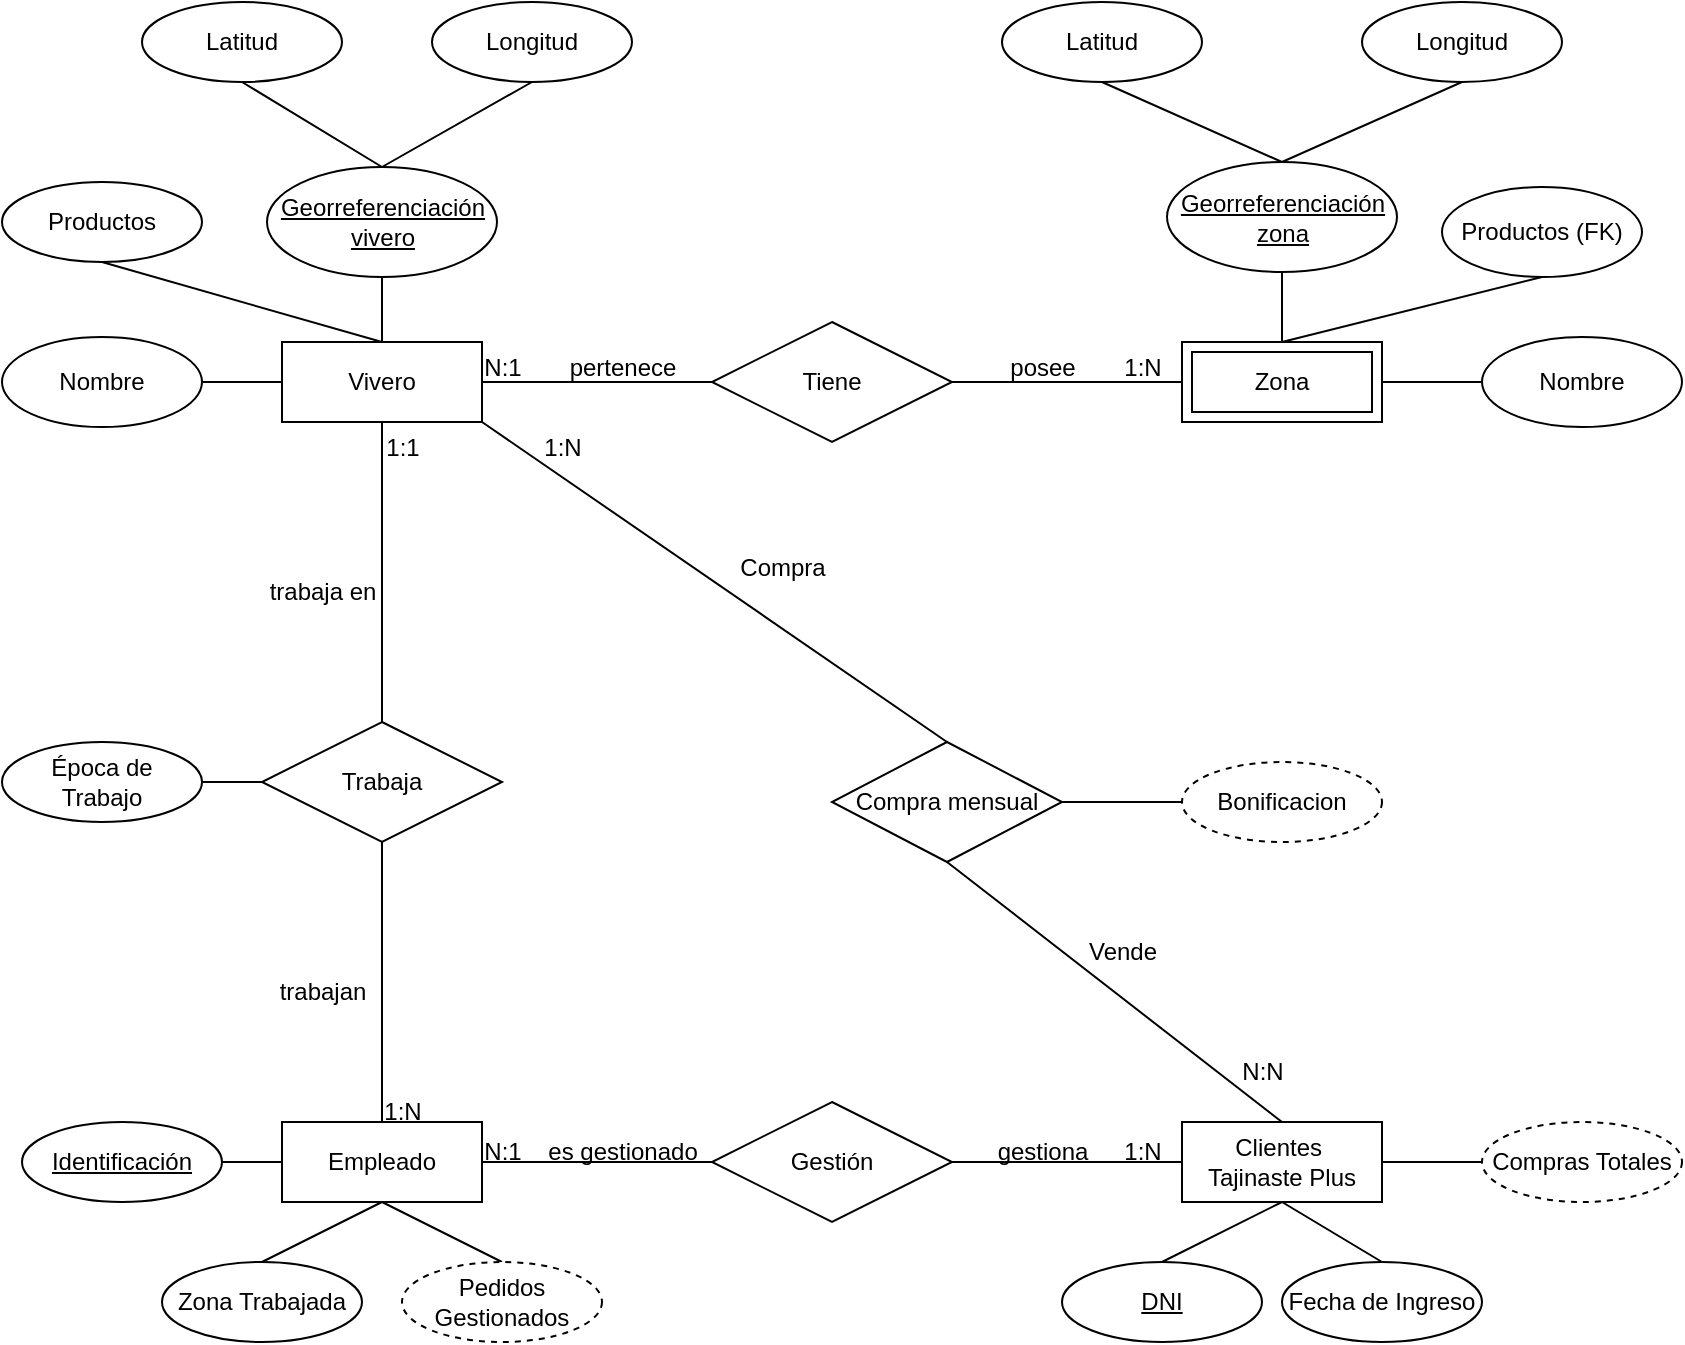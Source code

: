 <mxfile version="24.7.17">
  <diagram id="R2lEEEUBdFMjLlhIrx00" name="Page-1">
    <mxGraphModel grid="1" page="1" gridSize="10" guides="1" tooltips="1" connect="1" arrows="1" fold="1" pageScale="1" pageWidth="850" pageHeight="1100" math="0" shadow="0" extFonts="Permanent Marker^https://fonts.googleapis.com/css?family=Permanent+Marker">
      <root>
        <mxCell id="0" />
        <mxCell id="1" parent="0" />
        <mxCell id="NHeWaSwUiM2406PgDpy3-2" value="Vivero" style="whiteSpace=wrap;html=1;align=center;" vertex="1" parent="1">
          <mxGeometry x="140" y="170" width="100" height="40" as="geometry" />
        </mxCell>
        <mxCell id="NHeWaSwUiM2406PgDpy3-4" value="&lt;u&gt;Georreferenciación zona&lt;/u&gt;" style="ellipse;whiteSpace=wrap;html=1;align=center;" vertex="1" parent="1">
          <mxGeometry x="582.5" y="80" width="115" height="55" as="geometry" />
        </mxCell>
        <mxCell id="NHeWaSwUiM2406PgDpy3-5" value="Latitud" style="ellipse;whiteSpace=wrap;html=1;align=center;" vertex="1" parent="1">
          <mxGeometry x="500" width="100" height="40" as="geometry" />
        </mxCell>
        <mxCell id="NHeWaSwUiM2406PgDpy3-6" value="Longitud" style="ellipse;whiteSpace=wrap;html=1;align=center;" vertex="1" parent="1">
          <mxGeometry x="680" width="100" height="40" as="geometry" />
        </mxCell>
        <mxCell id="NHeWaSwUiM2406PgDpy3-11" value="" style="endArrow=none;html=1;rounded=0;exitX=0.5;exitY=1;exitDx=0;exitDy=0;entryX=0.5;entryY=0;entryDx=0;entryDy=0;" edge="1" parent="1" source="NHeWaSwUiM2406PgDpy3-6" target="NHeWaSwUiM2406PgDpy3-4">
          <mxGeometry relative="1" as="geometry">
            <mxPoint x="400" y="370" as="sourcePoint" />
            <mxPoint x="560" y="370" as="targetPoint" />
          </mxGeometry>
        </mxCell>
        <mxCell id="NHeWaSwUiM2406PgDpy3-12" value="" style="resizable=0;html=1;whiteSpace=wrap;align=right;verticalAlign=bottom;" connectable="0" vertex="1" parent="NHeWaSwUiM2406PgDpy3-11">
          <mxGeometry x="1" relative="1" as="geometry" />
        </mxCell>
        <mxCell id="NHeWaSwUiM2406PgDpy3-13" value="" style="endArrow=none;html=1;rounded=0;exitX=0.5;exitY=1;exitDx=0;exitDy=0;entryX=0.5;entryY=0;entryDx=0;entryDy=0;" edge="1" parent="1" source="NHeWaSwUiM2406PgDpy3-5" target="NHeWaSwUiM2406PgDpy3-4">
          <mxGeometry relative="1" as="geometry">
            <mxPoint x="310" y="20" as="sourcePoint" />
            <mxPoint x="245" y="85" as="targetPoint" />
          </mxGeometry>
        </mxCell>
        <mxCell id="NHeWaSwUiM2406PgDpy3-14" value="" style="resizable=0;html=1;whiteSpace=wrap;align=right;verticalAlign=bottom;" connectable="0" vertex="1" parent="NHeWaSwUiM2406PgDpy3-13">
          <mxGeometry x="1" relative="1" as="geometry" />
        </mxCell>
        <mxCell id="S-kR7vA9aXVw8Hu3PSYM-3" value="Tiene" style="shape=rhombus;perimeter=rhombusPerimeter;whiteSpace=wrap;html=1;align=center;" vertex="1" parent="1">
          <mxGeometry x="355" y="160" width="120" height="60" as="geometry" />
        </mxCell>
        <mxCell id="S-kR7vA9aXVw8Hu3PSYM-4" value="&lt;div&gt;&lt;u&gt;Georreferenciación&lt;/u&gt;&lt;/div&gt;&lt;div&gt;&lt;u&gt;vivero&lt;br&gt;&lt;/u&gt;&lt;/div&gt;" style="ellipse;whiteSpace=wrap;html=1;align=center;" vertex="1" parent="1">
          <mxGeometry x="132.5" y="82.5" width="115" height="55" as="geometry" />
        </mxCell>
        <mxCell id="S-kR7vA9aXVw8Hu3PSYM-5" value="Latitud" style="ellipse;whiteSpace=wrap;html=1;align=center;" vertex="1" parent="1">
          <mxGeometry x="70" width="100" height="40" as="geometry" />
        </mxCell>
        <mxCell id="S-kR7vA9aXVw8Hu3PSYM-6" value="" style="endArrow=none;html=1;rounded=0;exitX=0.5;exitY=1;exitDx=0;exitDy=0;entryX=0.5;entryY=0;entryDx=0;entryDy=0;" edge="1" parent="1" source="S-kR7vA9aXVw8Hu3PSYM-10" target="S-kR7vA9aXVw8Hu3PSYM-4">
          <mxGeometry relative="1" as="geometry">
            <mxPoint x="260" y="30" as="sourcePoint" />
            <mxPoint x="90" y="380" as="targetPoint" />
          </mxGeometry>
        </mxCell>
        <mxCell id="S-kR7vA9aXVw8Hu3PSYM-7" value="" style="resizable=0;html=1;whiteSpace=wrap;align=right;verticalAlign=bottom;" connectable="0" vertex="1" parent="S-kR7vA9aXVw8Hu3PSYM-6">
          <mxGeometry x="1" relative="1" as="geometry" />
        </mxCell>
        <mxCell id="S-kR7vA9aXVw8Hu3PSYM-8" value="" style="endArrow=none;html=1;rounded=0;exitX=0.5;exitY=1;exitDx=0;exitDy=0;entryX=0.5;entryY=0;entryDx=0;entryDy=0;" edge="1" parent="1" source="S-kR7vA9aXVw8Hu3PSYM-5" target="S-kR7vA9aXVw8Hu3PSYM-4">
          <mxGeometry relative="1" as="geometry">
            <mxPoint x="-160" y="30" as="sourcePoint" />
            <mxPoint x="-225" y="95" as="targetPoint" />
          </mxGeometry>
        </mxCell>
        <mxCell id="S-kR7vA9aXVw8Hu3PSYM-9" value="" style="resizable=0;html=1;whiteSpace=wrap;align=right;verticalAlign=bottom;" connectable="0" vertex="1" parent="S-kR7vA9aXVw8Hu3PSYM-8">
          <mxGeometry x="1" relative="1" as="geometry" />
        </mxCell>
        <mxCell id="S-kR7vA9aXVw8Hu3PSYM-10" value="Longitud" style="ellipse;whiteSpace=wrap;html=1;align=center;" vertex="1" parent="1">
          <mxGeometry x="215" width="100" height="40" as="geometry" />
        </mxCell>
        <mxCell id="S-kR7vA9aXVw8Hu3PSYM-11" value="Empleado" style="whiteSpace=wrap;html=1;align=center;" vertex="1" parent="1">
          <mxGeometry x="140" y="560" width="100" height="40" as="geometry" />
        </mxCell>
        <mxCell id="NHeWaSwUiM2406PgDpy3-16" value="" style="endArrow=none;html=1;rounded=0;exitX=0;exitY=0.5;exitDx=0;exitDy=0;entryX=1;entryY=0.5;entryDx=0;entryDy=0;" edge="1" parent="1" source="S-kR7vA9aXVw8Hu3PSYM-3" target="NHeWaSwUiM2406PgDpy3-2">
          <mxGeometry relative="1" as="geometry">
            <mxPoint x="270" y="40" as="sourcePoint" />
            <mxPoint x="180" y="110" as="targetPoint" />
          </mxGeometry>
        </mxCell>
        <mxCell id="NHeWaSwUiM2406PgDpy3-17" value="" style="resizable=0;html=1;whiteSpace=wrap;align=right;verticalAlign=bottom;" connectable="0" vertex="1" parent="NHeWaSwUiM2406PgDpy3-16">
          <mxGeometry x="1" relative="1" as="geometry" />
        </mxCell>
        <mxCell id="NHeWaSwUiM2406PgDpy3-18" value="" style="endArrow=none;html=1;rounded=0;exitX=1;exitY=0.5;exitDx=0;exitDy=0;entryX=0;entryY=0.5;entryDx=0;entryDy=0;" edge="1" parent="1" source="S-kR7vA9aXVw8Hu3PSYM-3">
          <mxGeometry relative="1" as="geometry">
            <mxPoint x="500" y="190" as="sourcePoint" />
            <mxPoint x="590" y="190" as="targetPoint" />
          </mxGeometry>
        </mxCell>
        <mxCell id="NHeWaSwUiM2406PgDpy3-19" value="" style="resizable=0;html=1;whiteSpace=wrap;align=right;verticalAlign=bottom;" connectable="0" vertex="1" parent="NHeWaSwUiM2406PgDpy3-18">
          <mxGeometry x="1" relative="1" as="geometry" />
        </mxCell>
        <mxCell id="S-kR7vA9aXVw8Hu3PSYM-12" value="Zona Trabajada" style="ellipse;whiteSpace=wrap;html=1;align=center;" vertex="1" parent="1">
          <mxGeometry x="80" y="630" width="100" height="40" as="geometry" />
        </mxCell>
        <mxCell id="NHeWaSwUiM2406PgDpy3-20" value="&lt;div&gt;Clientes&amp;nbsp;&lt;/div&gt;&lt;div&gt;Tajinaste Plus&lt;/div&gt;" style="whiteSpace=wrap;html=1;align=center;" vertex="1" parent="1">
          <mxGeometry x="590" y="560" width="100" height="40" as="geometry" />
        </mxCell>
        <mxCell id="NHeWaSwUiM2406PgDpy3-21" value="Productos" style="ellipse;whiteSpace=wrap;html=1;align=center;" vertex="1" parent="1">
          <mxGeometry y="90" width="100" height="40" as="geometry" />
        </mxCell>
        <mxCell id="NHeWaSwUiM2406PgDpy3-22" value="" style="endArrow=none;html=1;rounded=0;exitX=0.5;exitY=1;exitDx=0;exitDy=0;entryX=0.5;entryY=0;entryDx=0;entryDy=0;" edge="1" parent="1" source="NHeWaSwUiM2406PgDpy3-21" target="NHeWaSwUiM2406PgDpy3-2">
          <mxGeometry relative="1" as="geometry">
            <mxPoint x="40" y="135" as="sourcePoint" />
            <mxPoint x="175" y="30" as="targetPoint" />
          </mxGeometry>
        </mxCell>
        <mxCell id="NHeWaSwUiM2406PgDpy3-23" value="" style="resizable=0;html=1;whiteSpace=wrap;align=right;verticalAlign=bottom;" connectable="0" vertex="1" parent="NHeWaSwUiM2406PgDpy3-22">
          <mxGeometry x="1" relative="1" as="geometry" />
        </mxCell>
        <mxCell id="NHeWaSwUiM2406PgDpy3-24" value="" style="endArrow=none;html=1;rounded=0;exitX=0.5;exitY=0;exitDx=0;exitDy=0;entryX=0.5;entryY=1;entryDx=0;entryDy=0;" edge="1" parent="1" source="NHeWaSwUiM2406PgDpy3-2" target="S-kR7vA9aXVw8Hu3PSYM-4">
          <mxGeometry relative="1" as="geometry">
            <mxPoint x="90" y="10" as="sourcePoint" />
            <mxPoint x="185" y="40" as="targetPoint" />
          </mxGeometry>
        </mxCell>
        <mxCell id="NHeWaSwUiM2406PgDpy3-25" value="" style="resizable=0;html=1;whiteSpace=wrap;align=right;verticalAlign=bottom;" connectable="0" vertex="1" parent="NHeWaSwUiM2406PgDpy3-24">
          <mxGeometry x="1" relative="1" as="geometry" />
        </mxCell>
        <mxCell id="NHeWaSwUiM2406PgDpy3-26" value="" style="endArrow=none;html=1;rounded=0;exitX=0.5;exitY=0;exitDx=0;exitDy=0;entryX=0.5;entryY=1;entryDx=0;entryDy=0;" edge="1" parent="1" target="NHeWaSwUiM2406PgDpy3-4">
          <mxGeometry relative="1" as="geometry">
            <mxPoint x="640" y="170" as="sourcePoint" />
            <mxPoint x="265" y="50" as="targetPoint" />
          </mxGeometry>
        </mxCell>
        <mxCell id="NHeWaSwUiM2406PgDpy3-27" value="" style="resizable=0;html=1;whiteSpace=wrap;align=right;verticalAlign=bottom;" connectable="0" vertex="1" parent="NHeWaSwUiM2406PgDpy3-26">
          <mxGeometry x="1" relative="1" as="geometry" />
        </mxCell>
        <mxCell id="NHeWaSwUiM2406PgDpy3-28" value="Productos (FK)" style="ellipse;whiteSpace=wrap;html=1;align=center;" vertex="1" parent="1">
          <mxGeometry x="720" y="92.5" width="100" height="45" as="geometry" />
        </mxCell>
        <mxCell id="NHeWaSwUiM2406PgDpy3-29" value="" style="endArrow=none;html=1;rounded=0;exitX=0.5;exitY=0;exitDx=0;exitDy=0;entryX=0.5;entryY=1;entryDx=0;entryDy=0;" edge="1" parent="1" target="NHeWaSwUiM2406PgDpy3-28">
          <mxGeometry relative="1" as="geometry">
            <mxPoint x="640" y="170" as="sourcePoint" />
            <mxPoint x="650" y="150" as="targetPoint" />
          </mxGeometry>
        </mxCell>
        <mxCell id="NHeWaSwUiM2406PgDpy3-30" value="" style="resizable=0;html=1;whiteSpace=wrap;align=right;verticalAlign=bottom;" connectable="0" vertex="1" parent="NHeWaSwUiM2406PgDpy3-29">
          <mxGeometry x="1" relative="1" as="geometry" />
        </mxCell>
        <mxCell id="NHeWaSwUiM2406PgDpy3-31" value="Nombre" style="ellipse;whiteSpace=wrap;html=1;align=center;" vertex="1" parent="1">
          <mxGeometry x="740" y="167.5" width="100" height="45" as="geometry" />
        </mxCell>
        <mxCell id="NHeWaSwUiM2406PgDpy3-32" value="" style="endArrow=none;html=1;rounded=0;exitX=1;exitY=0.5;exitDx=0;exitDy=0;entryX=0;entryY=0.5;entryDx=0;entryDy=0;" edge="1" parent="1" target="NHeWaSwUiM2406PgDpy3-31">
          <mxGeometry relative="1" as="geometry">
            <mxPoint x="690" y="190" as="sourcePoint" />
            <mxPoint x="780" y="148" as="targetPoint" />
          </mxGeometry>
        </mxCell>
        <mxCell id="NHeWaSwUiM2406PgDpy3-33" value="" style="resizable=0;html=1;whiteSpace=wrap;align=right;verticalAlign=bottom;" connectable="0" vertex="1" parent="NHeWaSwUiM2406PgDpy3-32">
          <mxGeometry x="1" relative="1" as="geometry" />
        </mxCell>
        <mxCell id="NHeWaSwUiM2406PgDpy3-34" value="&lt;div&gt;Época de&lt;/div&gt;&lt;div&gt;Trabajo&lt;br&gt;&lt;/div&gt;" style="ellipse;whiteSpace=wrap;html=1;align=center;" vertex="1" parent="1">
          <mxGeometry y="370" width="100" height="40" as="geometry" />
        </mxCell>
        <mxCell id="NHeWaSwUiM2406PgDpy3-35" value="" style="endArrow=none;html=1;rounded=0;exitX=1;exitY=0.5;exitDx=0;exitDy=0;entryX=0;entryY=0.5;entryDx=0;entryDy=0;" edge="1" parent="1" source="NHeWaSwUiM2406PgDpy3-34" target="NHeWaSwUiM2406PgDpy3-53">
          <mxGeometry relative="1" as="geometry">
            <mxPoint x="-120" y="265" as="sourcePoint" />
            <mxPoint x="5" y="300" as="targetPoint" />
          </mxGeometry>
        </mxCell>
        <mxCell id="NHeWaSwUiM2406PgDpy3-36" value="" style="resizable=0;html=1;whiteSpace=wrap;align=right;verticalAlign=bottom;" connectable="0" vertex="1" parent="NHeWaSwUiM2406PgDpy3-35">
          <mxGeometry x="1" relative="1" as="geometry" />
        </mxCell>
        <mxCell id="NHeWaSwUiM2406PgDpy3-37" value="&lt;u&gt;Identificación&lt;/u&gt;" style="ellipse;whiteSpace=wrap;html=1;align=center;" vertex="1" parent="1">
          <mxGeometry x="10" y="560" width="100" height="40" as="geometry" />
        </mxCell>
        <mxCell id="NHeWaSwUiM2406PgDpy3-38" value="" style="endArrow=none;html=1;rounded=0;exitX=1;exitY=0.5;exitDx=0;exitDy=0;entryX=0;entryY=0.5;entryDx=0;entryDy=0;" edge="1" parent="1" source="NHeWaSwUiM2406PgDpy3-37" target="S-kR7vA9aXVw8Hu3PSYM-11">
          <mxGeometry relative="1" as="geometry">
            <mxPoint x="-70" y="590" as="sourcePoint" />
            <mxPoint x="-45" y="590" as="targetPoint" />
          </mxGeometry>
        </mxCell>
        <mxCell id="NHeWaSwUiM2406PgDpy3-39" value="" style="resizable=0;html=1;whiteSpace=wrap;align=right;verticalAlign=bottom;" connectable="0" vertex="1" parent="NHeWaSwUiM2406PgDpy3-38">
          <mxGeometry x="1" relative="1" as="geometry" />
        </mxCell>
        <mxCell id="NHeWaSwUiM2406PgDpy3-40" value="Zona" style="shape=ext;margin=3;double=1;whiteSpace=wrap;html=1;align=center;" vertex="1" parent="1">
          <mxGeometry x="590" y="170" width="100" height="40" as="geometry" />
        </mxCell>
        <mxCell id="NHeWaSwUiM2406PgDpy3-42" value="&lt;u&gt;DNI&lt;/u&gt;" style="ellipse;whiteSpace=wrap;html=1;align=center;" vertex="1" parent="1">
          <mxGeometry x="530" y="630" width="100" height="40" as="geometry" />
        </mxCell>
        <mxCell id="NHeWaSwUiM2406PgDpy3-43" value="" style="endArrow=none;html=1;rounded=0;exitX=0.5;exitY=0;exitDx=0;exitDy=0;entryX=0.5;entryY=1;entryDx=0;entryDy=0;" edge="1" parent="1" source="NHeWaSwUiM2406PgDpy3-42" target="NHeWaSwUiM2406PgDpy3-20">
          <mxGeometry relative="1" as="geometry">
            <mxPoint x="190" y="650" as="sourcePoint" />
            <mxPoint x="215" y="610" as="targetPoint" />
          </mxGeometry>
        </mxCell>
        <mxCell id="NHeWaSwUiM2406PgDpy3-44" value="" style="resizable=0;html=1;whiteSpace=wrap;align=right;verticalAlign=bottom;" connectable="0" vertex="1" parent="NHeWaSwUiM2406PgDpy3-43">
          <mxGeometry x="1" relative="1" as="geometry" />
        </mxCell>
        <mxCell id="4V5r-c2HELNT28u90cOD-1" value="" style="endArrow=none;html=1;rounded=0;exitX=0.5;exitY=0;exitDx=0;exitDy=0;entryX=0.5;entryY=1;entryDx=0;entryDy=0;" edge="1" parent="1" source="S-kR7vA9aXVw8Hu3PSYM-12" target="S-kR7vA9aXVw8Hu3PSYM-11">
          <mxGeometry relative="1" as="geometry">
            <mxPoint x="-70" y="650" as="sourcePoint" />
            <mxPoint x="-45" y="610" as="targetPoint" />
            <Array as="points" />
          </mxGeometry>
        </mxCell>
        <mxCell id="4V5r-c2HELNT28u90cOD-2" value="" style="resizable=0;html=1;whiteSpace=wrap;align=right;verticalAlign=bottom;" connectable="0" vertex="1" parent="4V5r-c2HELNT28u90cOD-1">
          <mxGeometry x="1" relative="1" as="geometry" />
        </mxCell>
        <mxCell id="NHeWaSwUiM2406PgDpy3-45" value="Fecha de Ingreso" style="ellipse;whiteSpace=wrap;html=1;align=center;" vertex="1" parent="1">
          <mxGeometry x="640" y="630" width="100" height="40" as="geometry" />
        </mxCell>
        <mxCell id="NHeWaSwUiM2406PgDpy3-46" value="" style="endArrow=none;html=1;rounded=0;exitX=0.5;exitY=0;exitDx=0;exitDy=0;entryX=0.5;entryY=1;entryDx=0;entryDy=0;" edge="1" parent="1" source="NHeWaSwUiM2406PgDpy3-45" target="NHeWaSwUiM2406PgDpy3-20">
          <mxGeometry relative="1" as="geometry">
            <mxPoint x="630" y="640" as="sourcePoint" />
            <mxPoint x="660" y="600" as="targetPoint" />
          </mxGeometry>
        </mxCell>
        <mxCell id="NHeWaSwUiM2406PgDpy3-47" value="" style="resizable=0;html=1;whiteSpace=wrap;align=right;verticalAlign=bottom;" connectable="0" vertex="1" parent="NHeWaSwUiM2406PgDpy3-46">
          <mxGeometry x="1" relative="1" as="geometry" />
        </mxCell>
        <mxCell id="NHeWaSwUiM2406PgDpy3-49" value="Compras Totales" style="ellipse;whiteSpace=wrap;html=1;align=center;dashed=1;" vertex="1" parent="1">
          <mxGeometry x="740" y="560" width="100" height="40" as="geometry" />
        </mxCell>
        <mxCell id="NHeWaSwUiM2406PgDpy3-50" value="" style="endArrow=none;html=1;rounded=0;exitX=0;exitY=0.5;exitDx=0;exitDy=0;entryX=1;entryY=0.5;entryDx=0;entryDy=0;" edge="1" parent="1" source="NHeWaSwUiM2406PgDpy3-49" target="NHeWaSwUiM2406PgDpy3-20">
          <mxGeometry relative="1" as="geometry">
            <mxPoint x="720" y="640" as="sourcePoint" />
            <mxPoint x="670" y="610" as="targetPoint" />
          </mxGeometry>
        </mxCell>
        <mxCell id="NHeWaSwUiM2406PgDpy3-51" value="" style="resizable=0;html=1;whiteSpace=wrap;align=right;verticalAlign=bottom;" connectable="0" vertex="1" parent="NHeWaSwUiM2406PgDpy3-50">
          <mxGeometry x="1" relative="1" as="geometry" />
        </mxCell>
        <mxCell id="4V5r-c2HELNT28u90cOD-3" value="" style="endArrow=none;html=1;rounded=0;exitX=1;exitY=0.5;exitDx=0;exitDy=0;entryX=0;entryY=0.5;entryDx=0;entryDy=0;" edge="1" parent="1" source="9exe449R4J2YQLLWnWp--1" target="jvQDZF1i_nGPoGuK2HXh-24">
          <mxGeometry relative="1" as="geometry">
            <mxPoint x="750" y="620" as="sourcePoint" />
            <mxPoint x="750" y="550" as="targetPoint" />
            <Array as="points" />
          </mxGeometry>
        </mxCell>
        <mxCell id="4V5r-c2HELNT28u90cOD-4" value="" style="resizable=0;html=1;whiteSpace=wrap;align=right;verticalAlign=bottom;" connectable="0" vertex="1" parent="4V5r-c2HELNT28u90cOD-3">
          <mxGeometry x="1" relative="1" as="geometry" />
        </mxCell>
        <mxCell id="NHeWaSwUiM2406PgDpy3-53" value="Trabaja" style="shape=rhombus;perimeter=rhombusPerimeter;whiteSpace=wrap;html=1;align=center;" vertex="1" parent="1">
          <mxGeometry x="130" y="360" width="120" height="60" as="geometry" />
        </mxCell>
        <mxCell id="NHeWaSwUiM2406PgDpy3-55" value="" style="endArrow=none;html=1;rounded=0;exitX=0.5;exitY=0;exitDx=0;exitDy=0;entryX=0.5;entryY=1;entryDx=0;entryDy=0;" edge="1" parent="1" source="NHeWaSwUiM2406PgDpy3-53" target="NHeWaSwUiM2406PgDpy3-2">
          <mxGeometry relative="1" as="geometry">
            <mxPoint x="320" y="300" as="sourcePoint" />
            <mxPoint x="260" y="300" as="targetPoint" />
          </mxGeometry>
        </mxCell>
        <mxCell id="NHeWaSwUiM2406PgDpy3-56" value="" style="resizable=0;html=1;whiteSpace=wrap;align=right;verticalAlign=bottom;" connectable="0" vertex="1" parent="NHeWaSwUiM2406PgDpy3-55">
          <mxGeometry x="1" relative="1" as="geometry" />
        </mxCell>
        <mxCell id="NHeWaSwUiM2406PgDpy3-57" value="" style="endArrow=none;html=1;rounded=0;exitX=0.5;exitY=0;exitDx=0;exitDy=0;entryX=0.5;entryY=1;entryDx=0;entryDy=0;" edge="1" parent="1" source="S-kR7vA9aXVw8Hu3PSYM-11" target="NHeWaSwUiM2406PgDpy3-53">
          <mxGeometry relative="1" as="geometry">
            <mxPoint x="150" y="330" as="sourcePoint" />
            <mxPoint x="90" y="330" as="targetPoint" />
          </mxGeometry>
        </mxCell>
        <mxCell id="NHeWaSwUiM2406PgDpy3-58" value="" style="resizable=0;html=1;whiteSpace=wrap;align=right;verticalAlign=bottom;" connectable="0" vertex="1" parent="NHeWaSwUiM2406PgDpy3-57">
          <mxGeometry x="1" relative="1" as="geometry" />
        </mxCell>
        <mxCell id="NHeWaSwUiM2406PgDpy3-61" value="Gestión" style="shape=rhombus;perimeter=rhombusPerimeter;whiteSpace=wrap;html=1;align=center;" vertex="1" parent="1">
          <mxGeometry x="355" y="550" width="120" height="60" as="geometry" />
        </mxCell>
        <mxCell id="NHeWaSwUiM2406PgDpy3-62" value="" style="endArrow=none;html=1;rounded=0;exitX=0;exitY=0.5;exitDx=0;exitDy=0;entryX=1;entryY=0.5;entryDx=0;entryDy=0;" edge="1" parent="1" source="NHeWaSwUiM2406PgDpy3-61" target="S-kR7vA9aXVw8Hu3PSYM-11">
          <mxGeometry relative="1" as="geometry">
            <mxPoint x="355" y="579.5" as="sourcePoint" />
            <mxPoint x="240" y="579.5" as="targetPoint" />
          </mxGeometry>
        </mxCell>
        <mxCell id="NHeWaSwUiM2406PgDpy3-63" value="" style="resizable=0;html=1;whiteSpace=wrap;align=right;verticalAlign=bottom;" connectable="0" vertex="1" parent="NHeWaSwUiM2406PgDpy3-62">
          <mxGeometry x="1" relative="1" as="geometry" />
        </mxCell>
        <mxCell id="NHeWaSwUiM2406PgDpy3-64" value="" style="endArrow=none;html=1;rounded=0;exitX=1;exitY=0.5;exitDx=0;exitDy=0;entryX=0;entryY=0.5;entryDx=0;entryDy=0;" edge="1" parent="1" source="NHeWaSwUiM2406PgDpy3-61" target="NHeWaSwUiM2406PgDpy3-20">
          <mxGeometry relative="1" as="geometry">
            <mxPoint x="375" y="210" as="sourcePoint" />
            <mxPoint x="260" y="210" as="targetPoint" />
          </mxGeometry>
        </mxCell>
        <mxCell id="NHeWaSwUiM2406PgDpy3-65" value="" style="resizable=0;html=1;whiteSpace=wrap;align=right;verticalAlign=bottom;" connectable="0" vertex="1" parent="NHeWaSwUiM2406PgDpy3-64">
          <mxGeometry x="1" relative="1" as="geometry" />
        </mxCell>
        <mxCell id="NHeWaSwUiM2406PgDpy3-66" value="N:1" style="text;html=1;align=center;verticalAlign=middle;resizable=0;points=[];autosize=1;strokeColor=none;fillColor=none;" vertex="1" parent="1">
          <mxGeometry x="230" y="168" width="40" height="30" as="geometry" />
        </mxCell>
        <mxCell id="NHeWaSwUiM2406PgDpy3-67" value="1:N" style="text;html=1;align=center;verticalAlign=middle;resizable=0;points=[];autosize=1;strokeColor=none;fillColor=none;" vertex="1" parent="1">
          <mxGeometry x="550" y="167.5" width="40" height="30" as="geometry" />
        </mxCell>
        <mxCell id="NHeWaSwUiM2406PgDpy3-68" value="1:1" style="text;html=1;align=center;verticalAlign=middle;resizable=0;points=[];autosize=1;strokeColor=none;fillColor=none;" vertex="1" parent="1">
          <mxGeometry x="180" y="208" width="40" height="30" as="geometry" />
        </mxCell>
        <mxCell id="NHeWaSwUiM2406PgDpy3-69" value="1:N" style="text;html=1;align=center;verticalAlign=middle;resizable=0;points=[];autosize=1;strokeColor=none;fillColor=none;" vertex="1" parent="1">
          <mxGeometry x="180" y="540" width="40" height="30" as="geometry" />
        </mxCell>
        <mxCell id="NHeWaSwUiM2406PgDpy3-70" value="gestiona" style="text;html=1;align=center;verticalAlign=middle;resizable=0;points=[];autosize=1;strokeColor=none;fillColor=none;" vertex="1" parent="1">
          <mxGeometry x="485" y="560" width="70" height="30" as="geometry" />
        </mxCell>
        <mxCell id="NHeWaSwUiM2406PgDpy3-71" value="1:N" style="text;html=1;align=center;verticalAlign=middle;resizable=0;points=[];autosize=1;strokeColor=none;fillColor=none;" vertex="1" parent="1">
          <mxGeometry x="550" y="560" width="40" height="30" as="geometry" />
        </mxCell>
        <mxCell id="NHeWaSwUiM2406PgDpy3-72" value="N:1" style="text;html=1;align=center;verticalAlign=middle;resizable=0;points=[];autosize=1;strokeColor=none;fillColor=none;" vertex="1" parent="1">
          <mxGeometry x="230" y="560" width="40" height="30" as="geometry" />
        </mxCell>
        <mxCell id="NHeWaSwUiM2406PgDpy3-73" value="es gestionado" style="text;html=1;align=center;verticalAlign=middle;resizable=0;points=[];autosize=1;strokeColor=none;fillColor=none;" vertex="1" parent="1">
          <mxGeometry x="260" y="560" width="100" height="30" as="geometry" />
        </mxCell>
        <mxCell id="NHeWaSwUiM2406PgDpy3-76" value="trabaja en" style="text;html=1;align=center;verticalAlign=middle;resizable=0;points=[];autosize=1;strokeColor=none;fillColor=none;" vertex="1" parent="1">
          <mxGeometry x="120" y="280" width="80" height="30" as="geometry" />
        </mxCell>
        <mxCell id="NHeWaSwUiM2406PgDpy3-77" value="trabajan" style="text;html=1;align=center;verticalAlign=middle;resizable=0;points=[];autosize=1;strokeColor=none;fillColor=none;" vertex="1" parent="1">
          <mxGeometry x="125" y="480" width="70" height="30" as="geometry" />
        </mxCell>
        <mxCell id="NHeWaSwUiM2406PgDpy3-79" value="posee" style="text;html=1;align=center;verticalAlign=middle;resizable=0;points=[];autosize=1;strokeColor=none;fillColor=none;" vertex="1" parent="1">
          <mxGeometry x="490" y="167.5" width="60" height="30" as="geometry" />
        </mxCell>
        <mxCell id="NHeWaSwUiM2406PgDpy3-80" value="pertenece" style="text;html=1;align=center;verticalAlign=middle;resizable=0;points=[];autosize=1;strokeColor=none;fillColor=none;" vertex="1" parent="1">
          <mxGeometry x="270" y="167.5" width="80" height="30" as="geometry" />
        </mxCell>
        <mxCell id="NHeWaSwUiM2406PgDpy3-81" value="Nombre" style="ellipse;whiteSpace=wrap;html=1;align=center;" vertex="1" parent="1">
          <mxGeometry y="167.5" width="100" height="45" as="geometry" />
        </mxCell>
        <mxCell id="NHeWaSwUiM2406PgDpy3-82" value="" style="endArrow=none;html=1;rounded=0;exitX=1;exitY=0.5;exitDx=0;exitDy=0;entryX=0;entryY=0.5;entryDx=0;entryDy=0;" edge="1" parent="1" source="NHeWaSwUiM2406PgDpy3-81" target="NHeWaSwUiM2406PgDpy3-2">
          <mxGeometry relative="1" as="geometry">
            <mxPoint x="60" y="140" as="sourcePoint" />
            <mxPoint x="200" y="180" as="targetPoint" />
          </mxGeometry>
        </mxCell>
        <mxCell id="NHeWaSwUiM2406PgDpy3-83" value="" style="resizable=0;html=1;whiteSpace=wrap;align=right;verticalAlign=bottom;" connectable="0" vertex="1" parent="NHeWaSwUiM2406PgDpy3-82">
          <mxGeometry x="1" relative="1" as="geometry" />
        </mxCell>
        <mxCell id="NHeWaSwUiM2406PgDpy3-85" value="" style="endArrow=none;html=1;rounded=0;exitX=0.5;exitY=0;exitDx=0;exitDy=0;entryX=0.5;entryY=1;entryDx=0;entryDy=0;" edge="1" parent="1" source="NHeWaSwUiM2406PgDpy3-87" target="S-kR7vA9aXVw8Hu3PSYM-11">
          <mxGeometry relative="1" as="geometry">
            <mxPoint x="250" y="630" as="sourcePoint" />
            <mxPoint x="190" y="600" as="targetPoint" />
            <Array as="points">
              <mxPoint x="210" y="610" />
            </Array>
          </mxGeometry>
        </mxCell>
        <mxCell id="NHeWaSwUiM2406PgDpy3-86" value="" style="resizable=0;html=1;whiteSpace=wrap;align=right;verticalAlign=bottom;" connectable="0" vertex="1" parent="NHeWaSwUiM2406PgDpy3-85">
          <mxGeometry x="1" relative="1" as="geometry" />
        </mxCell>
        <mxCell id="NHeWaSwUiM2406PgDpy3-87" value="Pedidos Gestionados" style="ellipse;whiteSpace=wrap;html=1;align=center;dashed=1;" vertex="1" parent="1">
          <mxGeometry x="200" y="630" width="100" height="40" as="geometry" />
        </mxCell>
        <mxCell id="jvQDZF1i_nGPoGuK2HXh-24" value="Bonificacion" style="ellipse;whiteSpace=wrap;html=1;align=center;dashed=1;" vertex="1" parent="1">
          <mxGeometry x="590" y="380" width="100" height="40" as="geometry" />
        </mxCell>
        <mxCell id="9exe449R4J2YQLLWnWp--1" value="Compra mensual" style="shape=rhombus;perimeter=rhombusPerimeter;whiteSpace=wrap;html=1;align=center;" vertex="1" parent="1">
          <mxGeometry x="415" y="370" width="115" height="60" as="geometry" />
        </mxCell>
        <mxCell id="inO2hxR4vfNhl-UiEING-1" value="" style="endArrow=none;html=1;rounded=0;exitX=0.5;exitY=0;exitDx=0;exitDy=0;entryX=1;entryY=1;entryDx=0;entryDy=0;" edge="1" parent="1" source="9exe449R4J2YQLLWnWp--1" target="NHeWaSwUiM2406PgDpy3-2">
          <mxGeometry relative="1" as="geometry">
            <mxPoint x="110" y="200" as="sourcePoint" />
            <mxPoint x="150" y="200" as="targetPoint" />
          </mxGeometry>
        </mxCell>
        <mxCell id="inO2hxR4vfNhl-UiEING-2" value="" style="resizable=0;html=1;whiteSpace=wrap;align=right;verticalAlign=bottom;" connectable="0" vertex="1" parent="inO2hxR4vfNhl-UiEING-1">
          <mxGeometry x="1" relative="1" as="geometry" />
        </mxCell>
        <mxCell id="inO2hxR4vfNhl-UiEING-3" value="" style="endArrow=none;html=1;rounded=0;exitX=0.5;exitY=0;exitDx=0;exitDy=0;entryX=0.5;entryY=1;entryDx=0;entryDy=0;" edge="1" parent="1" source="NHeWaSwUiM2406PgDpy3-20" target="9exe449R4J2YQLLWnWp--1">
          <mxGeometry relative="1" as="geometry">
            <mxPoint x="120" y="210" as="sourcePoint" />
            <mxPoint x="160" y="210" as="targetPoint" />
          </mxGeometry>
        </mxCell>
        <mxCell id="inO2hxR4vfNhl-UiEING-4" value="" style="resizable=0;html=1;whiteSpace=wrap;align=right;verticalAlign=bottom;" connectable="0" vertex="1" parent="inO2hxR4vfNhl-UiEING-3">
          <mxGeometry x="1" relative="1" as="geometry" />
        </mxCell>
        <mxCell id="inO2hxR4vfNhl-UiEING-5" value="Compra" style="text;html=1;align=center;verticalAlign=middle;resizable=0;points=[];autosize=1;strokeColor=none;fillColor=none;" vertex="1" parent="1">
          <mxGeometry x="355" y="268" width="70" height="30" as="geometry" />
        </mxCell>
        <mxCell id="inO2hxR4vfNhl-UiEING-6" value="1:N" style="text;html=1;align=center;verticalAlign=middle;resizable=0;points=[];autosize=1;strokeColor=none;fillColor=none;" vertex="1" parent="1">
          <mxGeometry x="260" y="208" width="40" height="30" as="geometry" />
        </mxCell>
        <mxCell id="inO2hxR4vfNhl-UiEING-7" value="N:N" style="text;html=1;align=center;verticalAlign=middle;resizable=0;points=[];autosize=1;strokeColor=none;fillColor=none;" vertex="1" parent="1">
          <mxGeometry x="610" y="520" width="40" height="30" as="geometry" />
        </mxCell>
        <mxCell id="inO2hxR4vfNhl-UiEING-8" value="Vende" style="text;html=1;align=center;verticalAlign=middle;resizable=0;points=[];autosize=1;strokeColor=none;fillColor=none;" vertex="1" parent="1">
          <mxGeometry x="530" y="460" width="60" height="30" as="geometry" />
        </mxCell>
      </root>
    </mxGraphModel>
  </diagram>
</mxfile>
